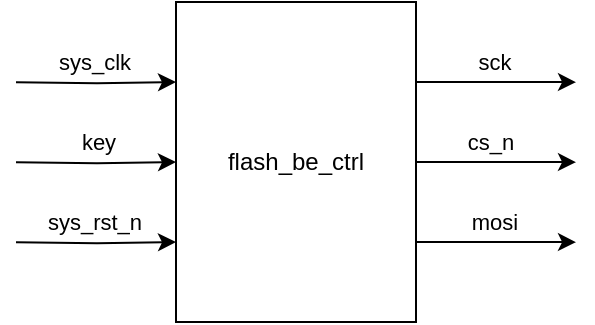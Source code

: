 <mxfile version="24.7.6">
  <diagram name="第 1 页" id="_kHgMUECZjhu3AblrjZq">
    <mxGraphModel dx="983" dy="522" grid="1" gridSize="10" guides="1" tooltips="1" connect="1" arrows="1" fold="1" page="1" pageScale="1" pageWidth="1654" pageHeight="1169" math="0" shadow="0">
      <root>
        <mxCell id="0" />
        <mxCell id="1" parent="0" />
        <mxCell id="vKMjjgz8gRg4zgODhVKj-2" style="edgeStyle=orthogonalEdgeStyle;rounded=0;orthogonalLoop=1;jettySize=auto;html=1;exitX=0;exitY=0.25;exitDx=0;exitDy=0;entryX=0;entryY=0.25;entryDx=0;entryDy=0;" edge="1" parent="1" target="vKMjjgz8gRg4zgODhVKj-1">
          <mxGeometry relative="1" as="geometry">
            <mxPoint x="560" y="280.069" as="sourcePoint" />
          </mxGeometry>
        </mxCell>
        <mxCell id="vKMjjgz8gRg4zgODhVKj-5" value="sys_clk" style="edgeLabel;html=1;align=center;verticalAlign=middle;resizable=0;points=[];" vertex="1" connectable="0" parent="vKMjjgz8gRg4zgODhVKj-2">
          <mxGeometry x="0.293" y="1" relative="1" as="geometry">
            <mxPoint x="-13" y="-9" as="offset" />
          </mxGeometry>
        </mxCell>
        <mxCell id="vKMjjgz8gRg4zgODhVKj-3" style="edgeStyle=orthogonalEdgeStyle;rounded=0;orthogonalLoop=1;jettySize=auto;html=1;exitX=0;exitY=0.5;exitDx=0;exitDy=0;entryX=0;entryY=0.5;entryDx=0;entryDy=0;" edge="1" parent="1" target="vKMjjgz8gRg4zgODhVKj-1">
          <mxGeometry relative="1" as="geometry">
            <mxPoint x="560" y="320.069" as="sourcePoint" />
          </mxGeometry>
        </mxCell>
        <mxCell id="vKMjjgz8gRg4zgODhVKj-6" value="key" style="edgeLabel;html=1;align=center;verticalAlign=middle;resizable=0;points=[];" vertex="1" connectable="0" parent="vKMjjgz8gRg4zgODhVKj-3">
          <mxGeometry x="0.087" y="-2" relative="1" as="geometry">
            <mxPoint x="-3" y="-12" as="offset" />
          </mxGeometry>
        </mxCell>
        <mxCell id="vKMjjgz8gRg4zgODhVKj-4" style="edgeStyle=orthogonalEdgeStyle;rounded=0;orthogonalLoop=1;jettySize=auto;html=1;exitX=0;exitY=0.75;exitDx=0;exitDy=0;entryX=0;entryY=0.75;entryDx=0;entryDy=0;" edge="1" parent="1" target="vKMjjgz8gRg4zgODhVKj-1">
          <mxGeometry relative="1" as="geometry">
            <mxPoint x="560" y="360.069" as="sourcePoint" />
          </mxGeometry>
        </mxCell>
        <mxCell id="vKMjjgz8gRg4zgODhVKj-7" value="sys_rst_n" style="edgeLabel;html=1;align=center;verticalAlign=middle;resizable=0;points=[];" vertex="1" connectable="0" parent="vKMjjgz8gRg4zgODhVKj-4">
          <mxGeometry x="0.121" relative="1" as="geometry">
            <mxPoint x="-6" y="-10" as="offset" />
          </mxGeometry>
        </mxCell>
        <mxCell id="vKMjjgz8gRg4zgODhVKj-8" style="edgeStyle=orthogonalEdgeStyle;rounded=0;orthogonalLoop=1;jettySize=auto;html=1;exitX=1;exitY=0.25;exitDx=0;exitDy=0;" edge="1" parent="1" source="vKMjjgz8gRg4zgODhVKj-1">
          <mxGeometry relative="1" as="geometry">
            <mxPoint x="840" y="280.069" as="targetPoint" />
          </mxGeometry>
        </mxCell>
        <mxCell id="vKMjjgz8gRg4zgODhVKj-9" value="sck" style="edgeLabel;html=1;align=center;verticalAlign=middle;resizable=0;points=[];" vertex="1" connectable="0" parent="vKMjjgz8gRg4zgODhVKj-8">
          <mxGeometry x="0.053" relative="1" as="geometry">
            <mxPoint x="-3" y="-11" as="offset" />
          </mxGeometry>
        </mxCell>
        <mxCell id="vKMjjgz8gRg4zgODhVKj-10" style="edgeStyle=orthogonalEdgeStyle;rounded=0;orthogonalLoop=1;jettySize=auto;html=1;exitX=1;exitY=0.5;exitDx=0;exitDy=0;" edge="1" parent="1" source="vKMjjgz8gRg4zgODhVKj-1">
          <mxGeometry relative="1" as="geometry">
            <mxPoint x="840" y="320.069" as="targetPoint" />
          </mxGeometry>
        </mxCell>
        <mxCell id="vKMjjgz8gRg4zgODhVKj-11" value="cs_n" style="edgeLabel;html=1;align=center;verticalAlign=middle;resizable=0;points=[];" vertex="1" connectable="0" parent="vKMjjgz8gRg4zgODhVKj-10">
          <mxGeometry x="0.173" relative="1" as="geometry">
            <mxPoint x="-10" y="-11" as="offset" />
          </mxGeometry>
        </mxCell>
        <mxCell id="vKMjjgz8gRg4zgODhVKj-12" style="edgeStyle=orthogonalEdgeStyle;rounded=0;orthogonalLoop=1;jettySize=auto;html=1;exitX=1;exitY=0.75;exitDx=0;exitDy=0;" edge="1" parent="1" source="vKMjjgz8gRg4zgODhVKj-1">
          <mxGeometry relative="1" as="geometry">
            <mxPoint x="840" y="360.069" as="targetPoint" />
          </mxGeometry>
        </mxCell>
        <mxCell id="vKMjjgz8gRg4zgODhVKj-13" value="mosi" style="edgeLabel;html=1;align=center;verticalAlign=middle;resizable=0;points=[];" vertex="1" connectable="0" parent="vKMjjgz8gRg4zgODhVKj-12">
          <mxGeometry x="0.258" relative="1" as="geometry">
            <mxPoint x="-11" y="-11" as="offset" />
          </mxGeometry>
        </mxCell>
        <mxCell id="vKMjjgz8gRg4zgODhVKj-1" value="flash_be_ctrl" style="rounded=0;whiteSpace=wrap;html=1;" vertex="1" parent="1">
          <mxGeometry x="640" y="240" width="120" height="160" as="geometry" />
        </mxCell>
      </root>
    </mxGraphModel>
  </diagram>
</mxfile>
